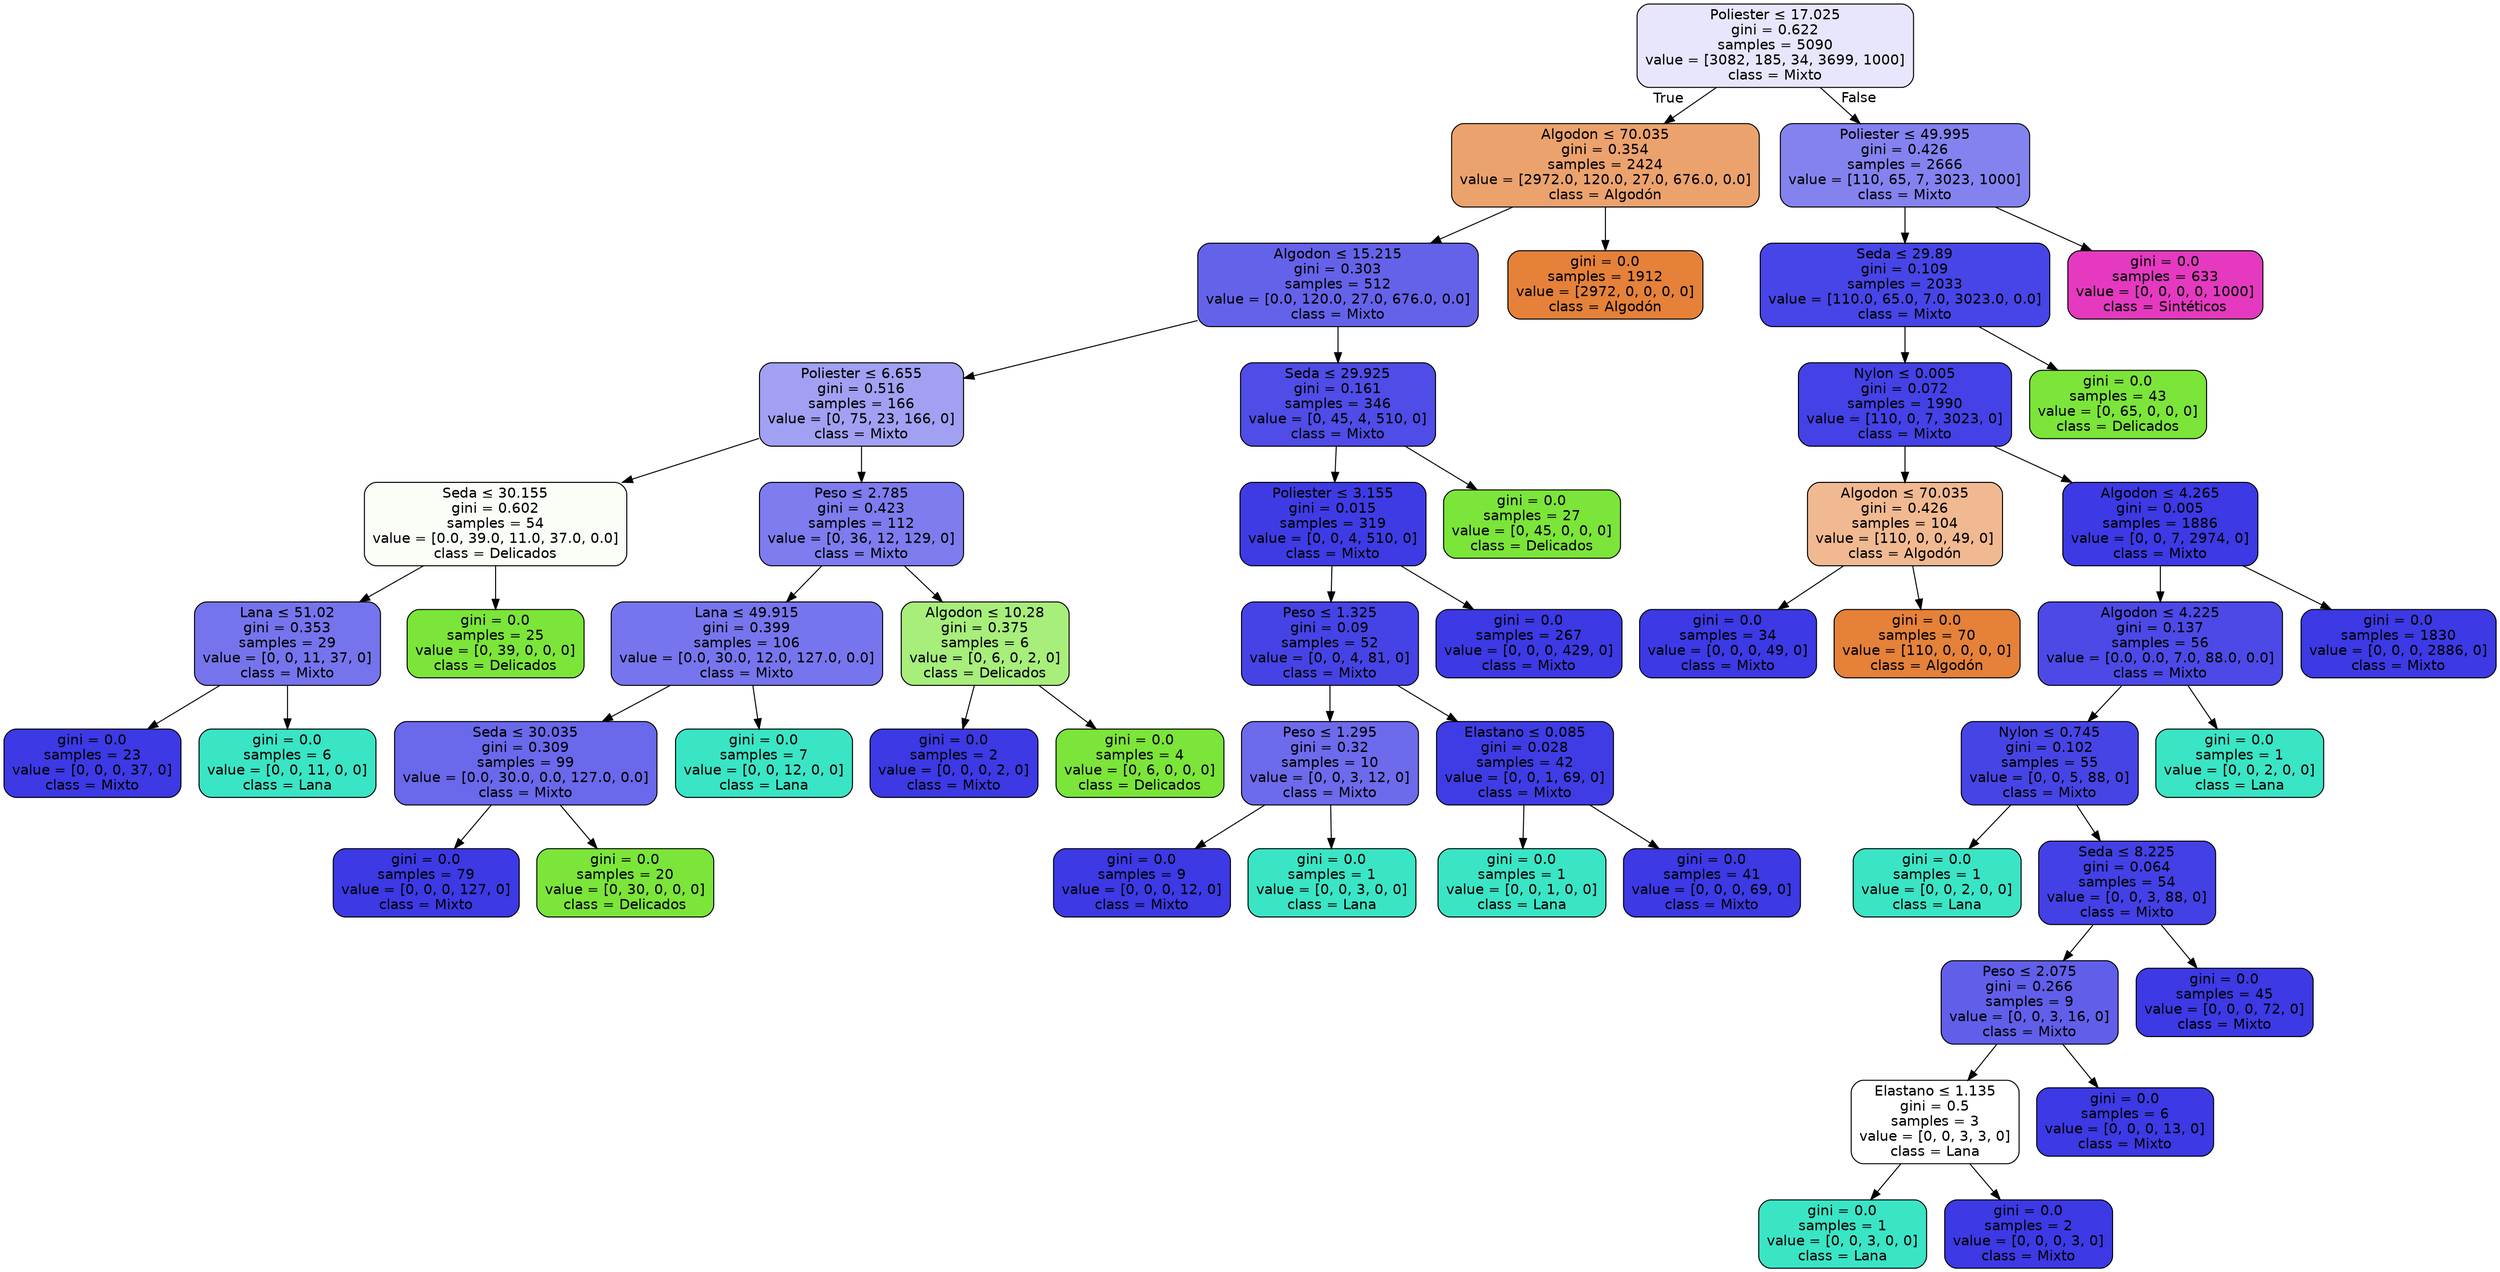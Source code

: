 digraph Tree {
node [shape=box, style="filled, rounded", color="black", fontname="helvetica"] ;
edge [fontname="helvetica"] ;
0 [label=<Poliester &le; 17.025<br/>gini = 0.622<br/>samples = 5090<br/>value = [3082, 185, 34, 3699, 1000]<br/>class = Mixto>, fillcolor="#e7e6fc"] ;
1 [label=<Algodon &le; 70.035<br/>gini = 0.354<br/>samples = 2424<br/>value = [2972.0, 120.0, 27.0, 676.0, 0.0]<br/>class = Algodón>, fillcolor="#eca26d"] ;
0 -> 1 [labeldistance=2.5, labelangle=45, headlabel="True"] ;
2 [label=<Algodon &le; 15.215<br/>gini = 0.303<br/>samples = 512<br/>value = [0.0, 120.0, 27.0, 676.0, 0.0]<br/>class = Mixto>, fillcolor="#6562ea"] ;
1 -> 2 ;
3 [label=<Poliester &le; 6.655<br/>gini = 0.516<br/>samples = 166<br/>value = [0, 75, 23, 166, 0]<br/>class = Mixto>, fillcolor="#a1a0f2"] ;
2 -> 3 ;
4 [label=<Seda &le; 30.155<br/>gini = 0.602<br/>samples = 54<br/>value = [0.0, 39.0, 11.0, 37.0, 0.0]<br/>class = Delicados>, fillcolor="#fafef7"] ;
3 -> 4 ;
5 [label=<Lana &le; 51.02<br/>gini = 0.353<br/>samples = 29<br/>value = [0, 0, 11, 37, 0]<br/>class = Mixto>, fillcolor="#7674ed"] ;
4 -> 5 ;
6 [label=<gini = 0.0<br/>samples = 23<br/>value = [0, 0, 0, 37, 0]<br/>class = Mixto>, fillcolor="#3c39e5"] ;
5 -> 6 ;
7 [label=<gini = 0.0<br/>samples = 6<br/>value = [0, 0, 11, 0, 0]<br/>class = Lana>, fillcolor="#39e5c5"] ;
5 -> 7 ;
8 [label=<gini = 0.0<br/>samples = 25<br/>value = [0, 39, 0, 0, 0]<br/>class = Delicados>, fillcolor="#7be539"] ;
4 -> 8 ;
9 [label=<Peso &le; 2.785<br/>gini = 0.423<br/>samples = 112<br/>value = [0, 36, 12, 129, 0]<br/>class = Mixto>, fillcolor="#7e7cee"] ;
3 -> 9 ;
10 [label=<Lana &le; 49.915<br/>gini = 0.399<br/>samples = 106<br/>value = [0.0, 30.0, 12.0, 127.0, 0.0]<br/>class = Mixto>, fillcolor="#7775ed"] ;
9 -> 10 ;
11 [label=<Seda &le; 30.035<br/>gini = 0.309<br/>samples = 99<br/>value = [0.0, 30.0, 0.0, 127.0, 0.0]<br/>class = Mixto>, fillcolor="#6a68eb"] ;
10 -> 11 ;
12 [label=<gini = 0.0<br/>samples = 79<br/>value = [0, 0, 0, 127, 0]<br/>class = Mixto>, fillcolor="#3c39e5"] ;
11 -> 12 ;
13 [label=<gini = 0.0<br/>samples = 20<br/>value = [0, 30, 0, 0, 0]<br/>class = Delicados>, fillcolor="#7be539"] ;
11 -> 13 ;
14 [label=<gini = 0.0<br/>samples = 7<br/>value = [0, 0, 12, 0, 0]<br/>class = Lana>, fillcolor="#39e5c5"] ;
10 -> 14 ;
15 [label=<Algodon &le; 10.28<br/>gini = 0.375<br/>samples = 6<br/>value = [0, 6, 0, 2, 0]<br/>class = Delicados>, fillcolor="#a7ee7b"] ;
9 -> 15 ;
16 [label=<gini = 0.0<br/>samples = 2<br/>value = [0, 0, 0, 2, 0]<br/>class = Mixto>, fillcolor="#3c39e5"] ;
15 -> 16 ;
17 [label=<gini = 0.0<br/>samples = 4<br/>value = [0, 6, 0, 0, 0]<br/>class = Delicados>, fillcolor="#7be539"] ;
15 -> 17 ;
18 [label=<Seda &le; 29.925<br/>gini = 0.161<br/>samples = 346<br/>value = [0, 45, 4, 510, 0]<br/>class = Mixto>, fillcolor="#4f4ce7"] ;
2 -> 18 ;
19 [label=<Poliester &le; 3.155<br/>gini = 0.015<br/>samples = 319<br/>value = [0, 0, 4, 510, 0]<br/>class = Mixto>, fillcolor="#3e3be5"] ;
18 -> 19 ;
20 [label=<Peso &le; 1.325<br/>gini = 0.09<br/>samples = 52<br/>value = [0, 0, 4, 81, 0]<br/>class = Mixto>, fillcolor="#4643e6"] ;
19 -> 20 ;
21 [label=<Peso &le; 1.295<br/>gini = 0.32<br/>samples = 10<br/>value = [0, 0, 3, 12, 0]<br/>class = Mixto>, fillcolor="#6d6aec"] ;
20 -> 21 ;
22 [label=<gini = 0.0<br/>samples = 9<br/>value = [0, 0, 0, 12, 0]<br/>class = Mixto>, fillcolor="#3c39e5"] ;
21 -> 22 ;
23 [label=<gini = 0.0<br/>samples = 1<br/>value = [0, 0, 3, 0, 0]<br/>class = Lana>, fillcolor="#39e5c5"] ;
21 -> 23 ;
24 [label=<Elastano &le; 0.085<br/>gini = 0.028<br/>samples = 42<br/>value = [0, 0, 1, 69, 0]<br/>class = Mixto>, fillcolor="#3f3ce5"] ;
20 -> 24 ;
25 [label=<gini = 0.0<br/>samples = 1<br/>value = [0, 0, 1, 0, 0]<br/>class = Lana>, fillcolor="#39e5c5"] ;
24 -> 25 ;
26 [label=<gini = 0.0<br/>samples = 41<br/>value = [0, 0, 0, 69, 0]<br/>class = Mixto>, fillcolor="#3c39e5"] ;
24 -> 26 ;
27 [label=<gini = 0.0<br/>samples = 267<br/>value = [0, 0, 0, 429, 0]<br/>class = Mixto>, fillcolor="#3c39e5"] ;
19 -> 27 ;
28 [label=<gini = 0.0<br/>samples = 27<br/>value = [0, 45, 0, 0, 0]<br/>class = Delicados>, fillcolor="#7be539"] ;
18 -> 28 ;
29 [label=<gini = 0.0<br/>samples = 1912<br/>value = [2972, 0, 0, 0, 0]<br/>class = Algodón>, fillcolor="#e58139"] ;
1 -> 29 ;
30 [label=<Poliester &le; 49.995<br/>gini = 0.426<br/>samples = 2666<br/>value = [110, 65, 7, 3023, 1000]<br/>class = Mixto>, fillcolor="#8482ef"] ;
0 -> 30 [labeldistance=2.5, labelangle=-45, headlabel="False"] ;
31 [label=<Seda &le; 29.89<br/>gini = 0.109<br/>samples = 2033<br/>value = [110.0, 65.0, 7.0, 3023.0, 0.0]<br/>class = Mixto>, fillcolor="#4745e7"] ;
30 -> 31 ;
32 [label=<Nylon &le; 0.005<br/>gini = 0.072<br/>samples = 1990<br/>value = [110, 0, 7, 3023, 0]<br/>class = Mixto>, fillcolor="#4441e6"] ;
31 -> 32 ;
33 [label=<Algodon &le; 70.035<br/>gini = 0.426<br/>samples = 104<br/>value = [110, 0, 0, 49, 0]<br/>class = Algodón>, fillcolor="#f1b991"] ;
32 -> 33 ;
34 [label=<gini = 0.0<br/>samples = 34<br/>value = [0, 0, 0, 49, 0]<br/>class = Mixto>, fillcolor="#3c39e5"] ;
33 -> 34 ;
35 [label=<gini = 0.0<br/>samples = 70<br/>value = [110, 0, 0, 0, 0]<br/>class = Algodón>, fillcolor="#e58139"] ;
33 -> 35 ;
36 [label=<Algodon &le; 4.265<br/>gini = 0.005<br/>samples = 1886<br/>value = [0, 0, 7, 2974, 0]<br/>class = Mixto>, fillcolor="#3c39e5"] ;
32 -> 36 ;
37 [label=<Algodon &le; 4.225<br/>gini = 0.137<br/>samples = 56<br/>value = [0.0, 0.0, 7.0, 88.0, 0.0]<br/>class = Mixto>, fillcolor="#4c49e7"] ;
36 -> 37 ;
38 [label=<Nylon &le; 0.745<br/>gini = 0.102<br/>samples = 55<br/>value = [0, 0, 5, 88, 0]<br/>class = Mixto>, fillcolor="#4744e6"] ;
37 -> 38 ;
39 [label=<gini = 0.0<br/>samples = 1<br/>value = [0, 0, 2, 0, 0]<br/>class = Lana>, fillcolor="#39e5c5"] ;
38 -> 39 ;
40 [label=<Seda &le; 8.225<br/>gini = 0.064<br/>samples = 54<br/>value = [0, 0, 3, 88, 0]<br/>class = Mixto>, fillcolor="#4340e6"] ;
38 -> 40 ;
41 [label=<Peso &le; 2.075<br/>gini = 0.266<br/>samples = 9<br/>value = [0, 0, 3, 16, 0]<br/>class = Mixto>, fillcolor="#615eea"] ;
40 -> 41 ;
42 [label=<Elastano &le; 1.135<br/>gini = 0.5<br/>samples = 3<br/>value = [0, 0, 3, 3, 0]<br/>class = Lana>, fillcolor="#ffffff"] ;
41 -> 42 ;
43 [label=<gini = 0.0<br/>samples = 1<br/>value = [0, 0, 3, 0, 0]<br/>class = Lana>, fillcolor="#39e5c5"] ;
42 -> 43 ;
44 [label=<gini = 0.0<br/>samples = 2<br/>value = [0, 0, 0, 3, 0]<br/>class = Mixto>, fillcolor="#3c39e5"] ;
42 -> 44 ;
45 [label=<gini = 0.0<br/>samples = 6<br/>value = [0, 0, 0, 13, 0]<br/>class = Mixto>, fillcolor="#3c39e5"] ;
41 -> 45 ;
46 [label=<gini = 0.0<br/>samples = 45<br/>value = [0, 0, 0, 72, 0]<br/>class = Mixto>, fillcolor="#3c39e5"] ;
40 -> 46 ;
47 [label=<gini = 0.0<br/>samples = 1<br/>value = [0, 0, 2, 0, 0]<br/>class = Lana>, fillcolor="#39e5c5"] ;
37 -> 47 ;
48 [label=<gini = 0.0<br/>samples = 1830<br/>value = [0, 0, 0, 2886, 0]<br/>class = Mixto>, fillcolor="#3c39e5"] ;
36 -> 48 ;
49 [label=<gini = 0.0<br/>samples = 43<br/>value = [0, 65, 0, 0, 0]<br/>class = Delicados>, fillcolor="#7be539"] ;
31 -> 49 ;
50 [label=<gini = 0.0<br/>samples = 633<br/>value = [0, 0, 0, 0, 1000]<br/>class = Sintéticos>, fillcolor="#e539c0"] ;
30 -> 50 ;
}